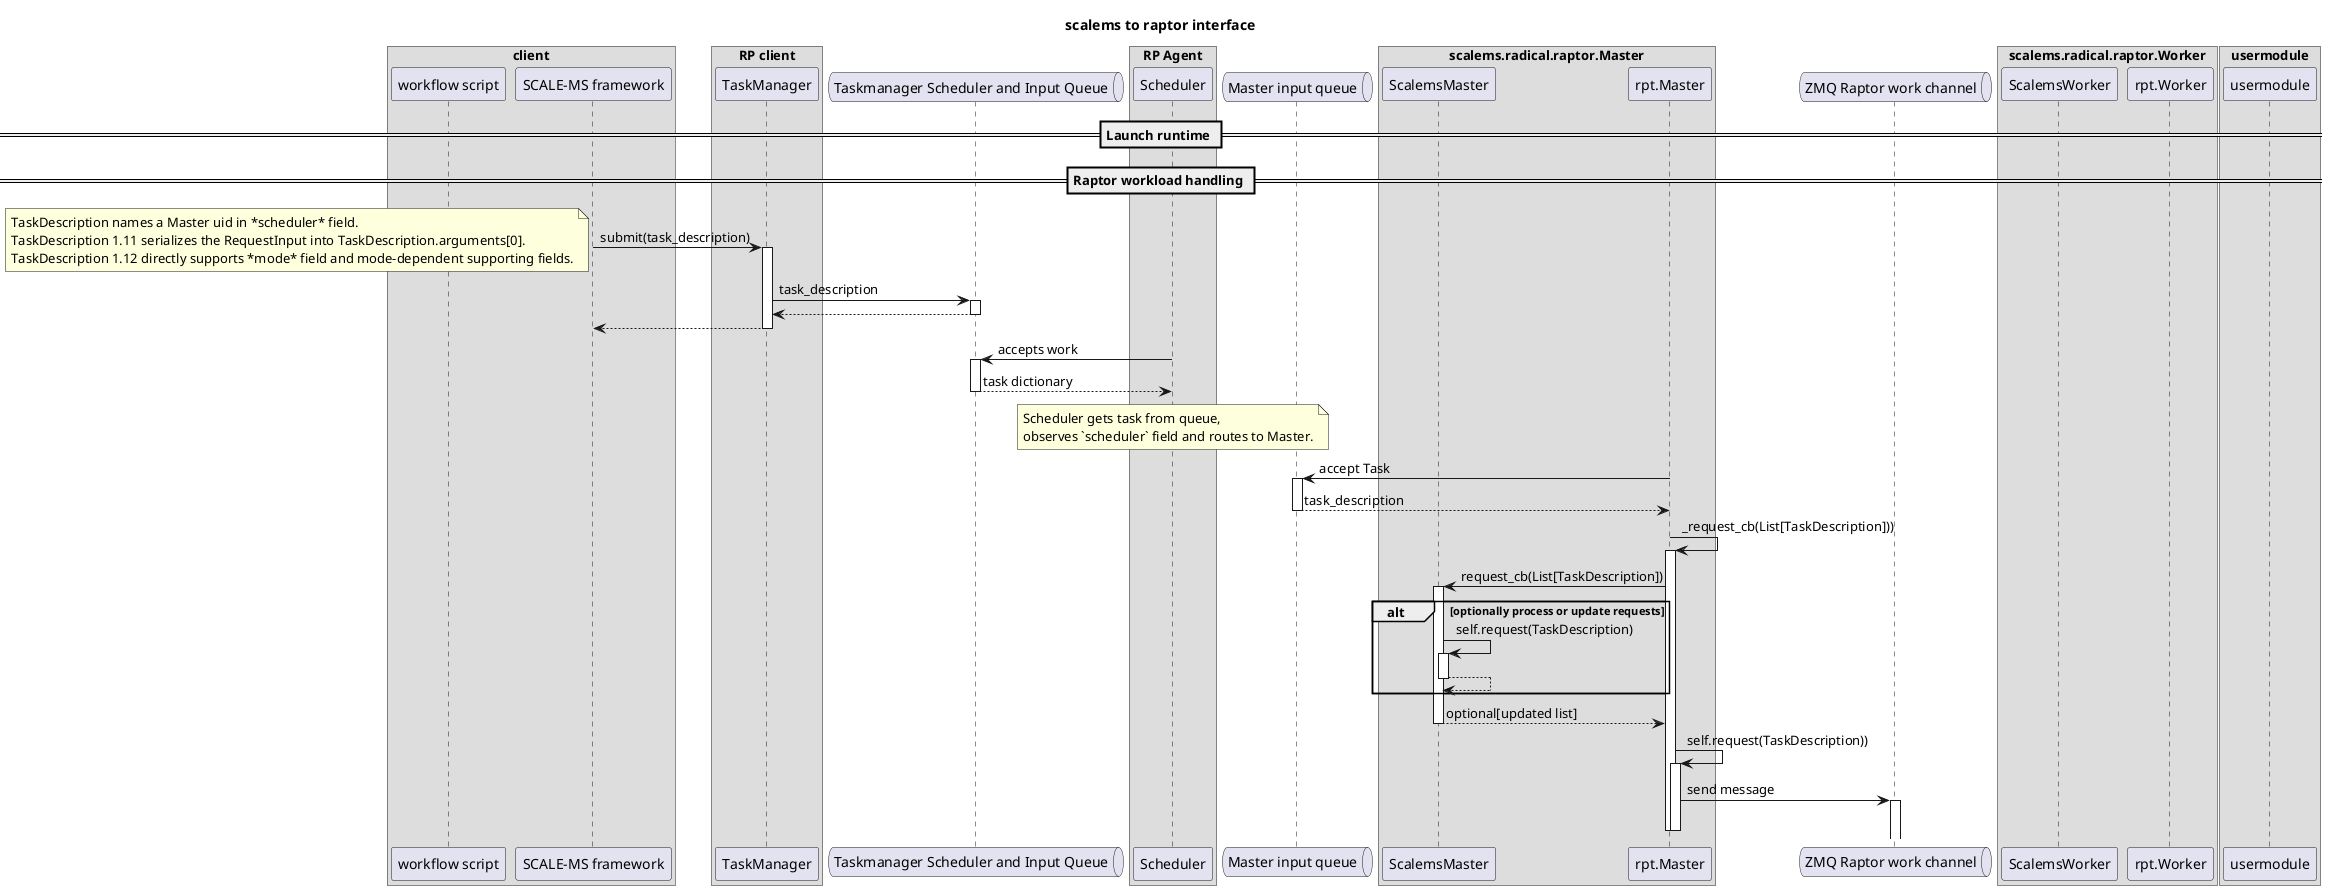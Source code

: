 @startuml
title scalems to raptor interface

box "client"
participant "workflow script" as script
participant "SCALE-MS framework" as scalems.Runtime
end box

box "RP client"
participant TaskManager
end box

queue "Taskmanager Scheduler and Input Queue" as Queue

box "RP Agent"
participant Scheduler
end box

queue "Master input queue" as master_queue

box "scalems.radical.raptor.Master"
participant ScalemsMaster
participant rpt.Master
'participant Master._request_cb
'participant Master._request_cb
'participant Master._result_cb
'participant Master.result_cb
end box

queue "ZMQ Raptor work channel" as channel

box "scalems.radical.raptor.Worker"
participant ScalemsWorker
participant rpt.Worker
end box

box "usermodule"
participant usermodule
end box

box "target venv"
end box

autoactivate on

== Launch runtime ==

== Raptor workload handling ==

scalems.Runtime -> TaskManager: submit(task_description)

note left
 TaskDescription names a Master uid in *scheduler* field.
 TaskDescription 1.11 serializes the RequestInput into TaskDescription.arguments[0].
 TaskDescription 1.12 directly supports *mode* field and mode-dependent supporting fields.
end note

TaskManager -> Queue: task_description
return
return

Scheduler -> Queue: accepts work
return task dictionary

note over Scheduler
Scheduler gets task from queue,
observes `scheduler` field and routes to Master.
end note

rpt.Master -> master_queue: accept Task
return task_description

rpt.Master -> rpt.Master: _request_cb(List[TaskDescription]))
rpt.Master -> ScalemsMaster: request_cb(List[TaskDescription])

alt optionally process or update requests
ScalemsMaster -> ScalemsMaster: self.request(TaskDescription)
return
end

return optional[updated list]

rpt.Master -> rpt.Master: self.request(TaskDescription))
rpt.Master -> channel: send message
deactivate rpt.Master
deactivate rpt.Master



'--> framework: static data resources available
'   note over framework #FFFFFF
'   my_array =
'   69e69fedbdbab6dcda556db6d5835375cefb4e801fb8279d0d7ef3995154bc15: scalems.Integer64
'   endnote
'
'   framework --> context **: provision worker
'
'   rnote over framework #FFFFFF
'   69e69fedbdbab6dcda556db6d5835375cefb4e801fb8279d0d7ef3995154bc15: scalems.Integer64
'   endrnote
'
'   framework -> context: place data

'--> framework: work package
'
'
'   framework -> context ++: deserialize node
'
'
'    context -> node_builder **: get_node_builder(uid, inputs)
'    activate node_builder
'    context -> node_director ++
'
'    node_director -> node_builder: apply node input
'    activate node_builder
'
'    alt incomplete && has_dependencies
'        node_builder -> context: register subscriptions
'    end
'    deactivate node_builder
'
'    node_director -> node_builder ++: set up output
'    node_builder -> publisher **
'    deactivate node_builder
'
'    node_director -> node_builder ++: build()
'
'    publisher -> context: publish
'    activate context
'    context -> context: subscriptions
'    framework <-- context: stage output data
'    deactivate context
'    deactivate publisher
'
'    node_director <-- node_builder --: node
'    context <-- node_director --
'    destroy node_builder
'    framework <-- context: node
'    deactivate context
'
'    [<-- framework: results
'
'

@enduml
